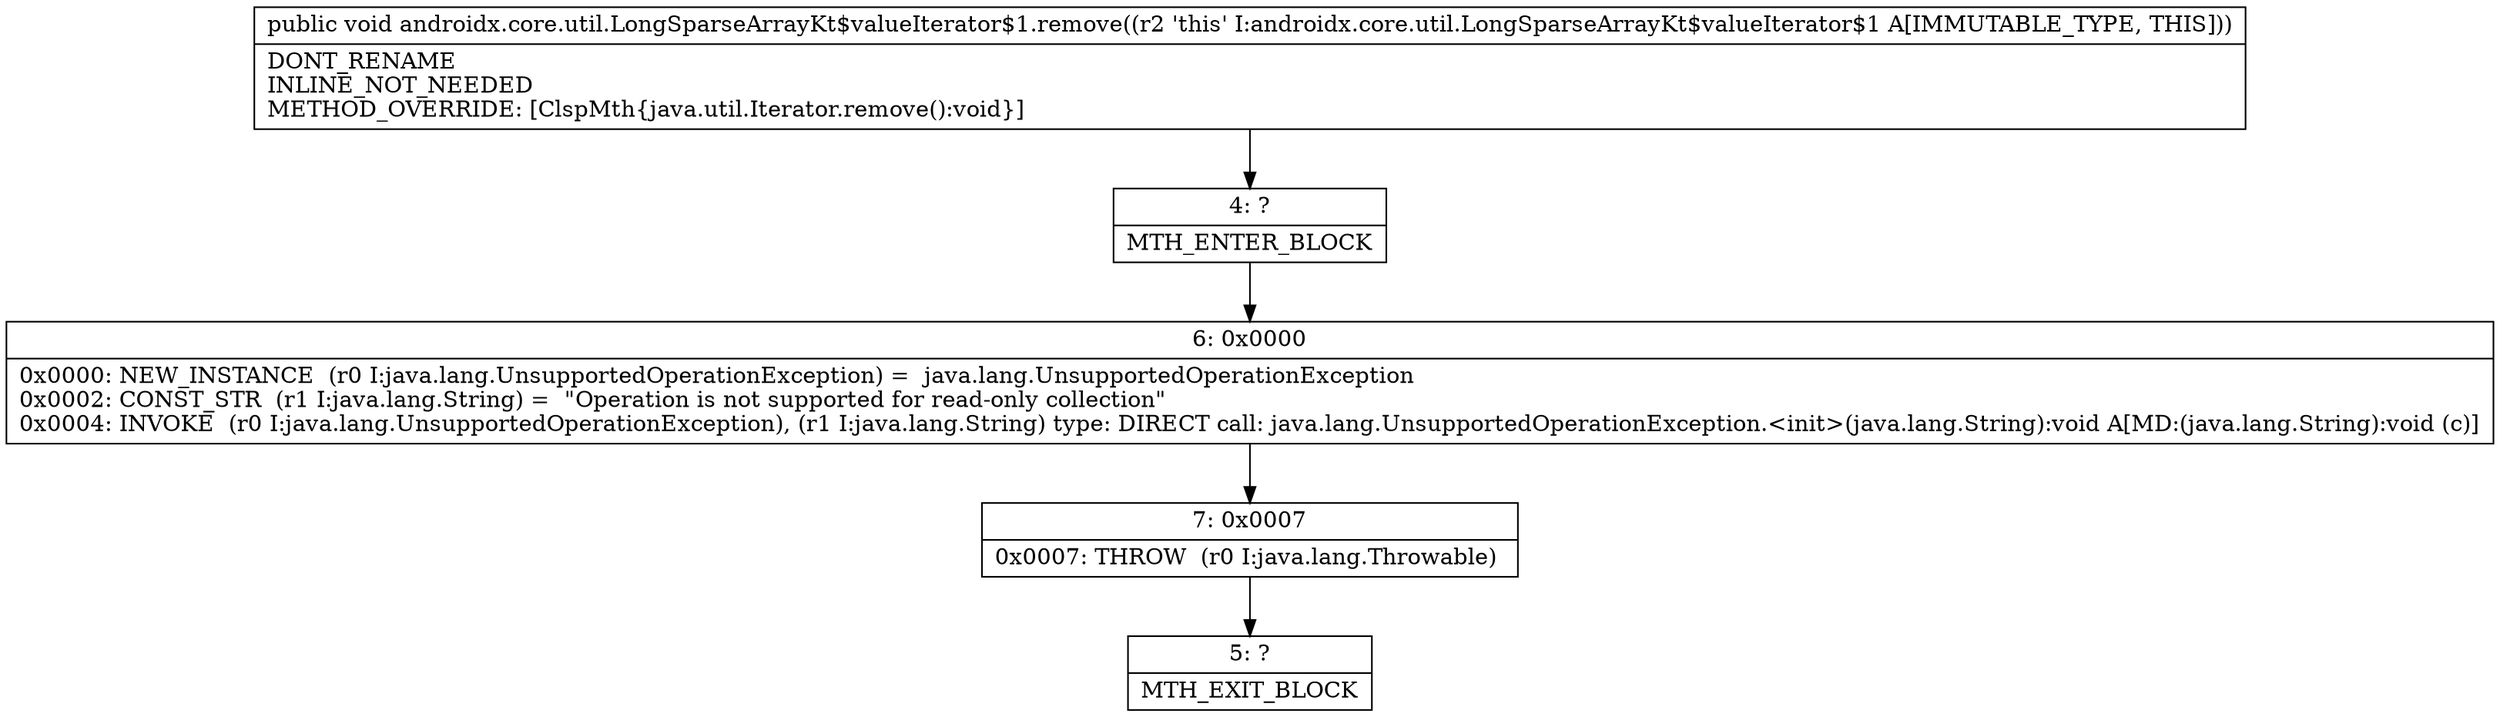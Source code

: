 digraph "CFG forandroidx.core.util.LongSparseArrayKt$valueIterator$1.remove()V" {
Node_4 [shape=record,label="{4\:\ ?|MTH_ENTER_BLOCK\l}"];
Node_6 [shape=record,label="{6\:\ 0x0000|0x0000: NEW_INSTANCE  (r0 I:java.lang.UnsupportedOperationException) =  java.lang.UnsupportedOperationException \l0x0002: CONST_STR  (r1 I:java.lang.String) =  \"Operation is not supported for read\-only collection\" \l0x0004: INVOKE  (r0 I:java.lang.UnsupportedOperationException), (r1 I:java.lang.String) type: DIRECT call: java.lang.UnsupportedOperationException.\<init\>(java.lang.String):void A[MD:(java.lang.String):void (c)]\l}"];
Node_7 [shape=record,label="{7\:\ 0x0007|0x0007: THROW  (r0 I:java.lang.Throwable) \l}"];
Node_5 [shape=record,label="{5\:\ ?|MTH_EXIT_BLOCK\l}"];
MethodNode[shape=record,label="{public void androidx.core.util.LongSparseArrayKt$valueIterator$1.remove((r2 'this' I:androidx.core.util.LongSparseArrayKt$valueIterator$1 A[IMMUTABLE_TYPE, THIS]))  | DONT_RENAME\lINLINE_NOT_NEEDED\lMETHOD_OVERRIDE: [ClspMth\{java.util.Iterator.remove():void\}]\l}"];
MethodNode -> Node_4;Node_4 -> Node_6;
Node_6 -> Node_7;
Node_7 -> Node_5;
}

